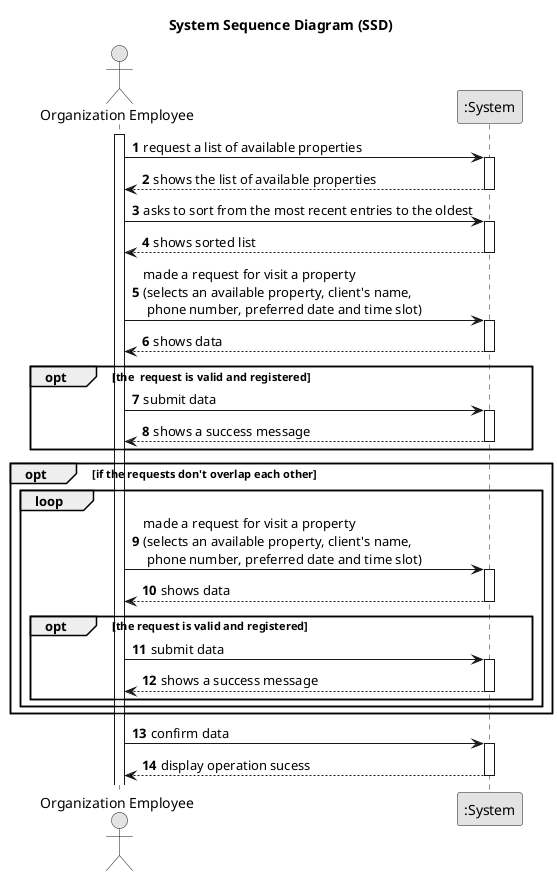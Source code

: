 @startuml
skinparam monochrome true
skinparam packageStyle rectangle
skinparam shadowing false

title System Sequence Diagram (SSD)

autonumber

actor "Organization Employee" as Employee
participant ":System" as System

activate Employee


    Employee -> System : request a list of available properties
    activate System

        System --> Employee : shows the list of available properties
    deactivate System

    Employee -> System : asks to sort from the most recent entries to the oldest
    activate System

        System --> Employee : shows sorted list
    deactivate System


    Employee -> System : made a request for visit a property \n(selects an available property, client's name,\n phone number, preferred date and time slot)
    activate System

        System --> Employee : shows data
    deactivate System

opt the  request is valid and registered

     Employee -> System : submit data
        activate System

        System --> Employee : shows a success message
    deactivate System
end

opt if the requests don't overlap each other
loop
    Employee -> System : made a request for visit a property \n(selects an available property, client's name,\n phone number, preferred date and time slot)
        activate System


            System --> Employee : shows data
        deactivate System

opt  the request is valid and registered

     Employee -> System : submit data
        activate System

        System --> Employee : shows a success message
    deactivate System

end
end
end

Employee -> System : confirm data

     activate System

            System --> Employee : display operation sucess
     deactivate System



@enduml